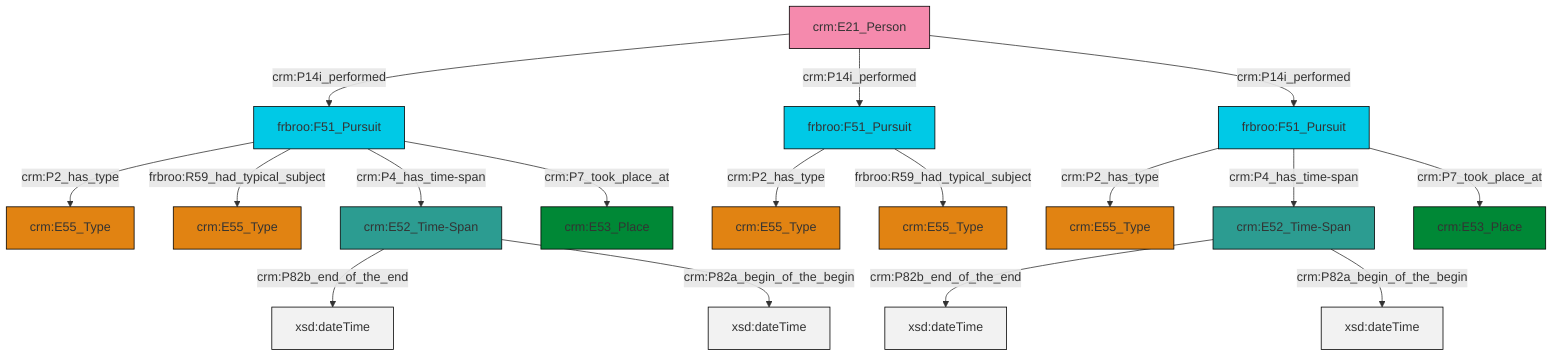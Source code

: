 graph TD
classDef Literal fill:#f2f2f2,stroke:#000000;
classDef CRM_Entity fill:#FFFFFF,stroke:#000000;
classDef Temporal_Entity fill:#00C9E6, stroke:#000000;
classDef Type fill:#E18312, stroke:#000000;
classDef Time-Span fill:#2C9C91, stroke:#000000;
classDef Appellation fill:#FFEB7F, stroke:#000000;
classDef Place fill:#008836, stroke:#000000;
classDef Persistent_Item fill:#B266B2, stroke:#000000;
classDef Conceptual_Object fill:#FFD700, stroke:#000000;
classDef Physical_Thing fill:#D2B48C, stroke:#000000;
classDef Actor fill:#f58aad, stroke:#000000;
classDef PC_Classes fill:#4ce600, stroke:#000000;
classDef Multi fill:#cccccc,stroke:#000000;

2["frbroo:F51_Pursuit"]:::Temporal_Entity -->|crm:P2_has_type| 3["crm:E55_Type"]:::Type
4["crm:E21_Person"]:::Actor -->|crm:P14i_performed| 2["frbroo:F51_Pursuit"]:::Temporal_Entity
5["frbroo:F51_Pursuit"]:::Temporal_Entity -->|crm:P2_has_type| 6["crm:E55_Type"]:::Type
8["crm:E52_Time-Span"]:::Time-Span -->|crm:P82b_end_of_the_end| 9[xsd:dateTime]:::Literal
4["crm:E21_Person"]:::Actor -->|crm:P14i_performed| 5["frbroo:F51_Pursuit"]:::Temporal_Entity
5["frbroo:F51_Pursuit"]:::Temporal_Entity -->|frbroo:R59_had_typical_subject| 16["crm:E55_Type"]:::Type
21["crm:E52_Time-Span"]:::Time-Span -->|crm:P82b_end_of_the_end| 22[xsd:dateTime]:::Literal
8["crm:E52_Time-Span"]:::Time-Span -->|crm:P82a_begin_of_the_begin| 23[xsd:dateTime]:::Literal
4["crm:E21_Person"]:::Actor -->|crm:P14i_performed| 0["frbroo:F51_Pursuit"]:::Temporal_Entity
21["crm:E52_Time-Span"]:::Time-Span -->|crm:P82a_begin_of_the_begin| 24[xsd:dateTime]:::Literal
2["frbroo:F51_Pursuit"]:::Temporal_Entity -->|frbroo:R59_had_typical_subject| 12["crm:E55_Type"]:::Type
0["frbroo:F51_Pursuit"]:::Temporal_Entity -->|crm:P2_has_type| 10["crm:E55_Type"]:::Type
0["frbroo:F51_Pursuit"]:::Temporal_Entity -->|crm:P4_has_time-span| 8["crm:E52_Time-Span"]:::Time-Span
2["frbroo:F51_Pursuit"]:::Temporal_Entity -->|crm:P4_has_time-span| 21["crm:E52_Time-Span"]:::Time-Span
0["frbroo:F51_Pursuit"]:::Temporal_Entity -->|crm:P7_took_place_at| 26["crm:E53_Place"]:::Place
2["frbroo:F51_Pursuit"]:::Temporal_Entity -->|crm:P7_took_place_at| 17["crm:E53_Place"]:::Place
